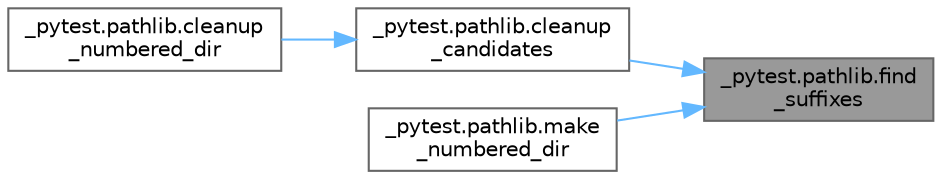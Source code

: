 digraph "_pytest.pathlib.find_suffixes"
{
 // LATEX_PDF_SIZE
  bgcolor="transparent";
  edge [fontname=Helvetica,fontsize=10,labelfontname=Helvetica,labelfontsize=10];
  node [fontname=Helvetica,fontsize=10,shape=box,height=0.2,width=0.4];
  rankdir="RL";
  Node1 [id="Node000001",label="_pytest.pathlib.find\l_suffixes",height=0.2,width=0.4,color="gray40", fillcolor="grey60", style="filled", fontcolor="black",tooltip=" "];
  Node1 -> Node2 [id="edge1_Node000001_Node000002",dir="back",color="steelblue1",style="solid",tooltip=" "];
  Node2 [id="Node000002",label="_pytest.pathlib.cleanup\l_candidates",height=0.2,width=0.4,color="grey40", fillcolor="white", style="filled",URL="$namespace__pytest_1_1pathlib.html#ae357103ea4a06ecb2d8bd3b18af4ea53",tooltip=" "];
  Node2 -> Node3 [id="edge2_Node000002_Node000003",dir="back",color="steelblue1",style="solid",tooltip=" "];
  Node3 [id="Node000003",label="_pytest.pathlib.cleanup\l_numbered_dir",height=0.2,width=0.4,color="grey40", fillcolor="white", style="filled",URL="$namespace__pytest_1_1pathlib.html#a9d1e52490b7f908dbc8b6041d0bba697",tooltip=" "];
  Node1 -> Node4 [id="edge3_Node000001_Node000004",dir="back",color="steelblue1",style="solid",tooltip=" "];
  Node4 [id="Node000004",label="_pytest.pathlib.make\l_numbered_dir",height=0.2,width=0.4,color="grey40", fillcolor="white", style="filled",URL="$namespace__pytest_1_1pathlib.html#a6ca62f92c9e61a349836eadf38245d85",tooltip=" "];
}
